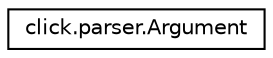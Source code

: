 digraph "Graphical Class Hierarchy"
{
 // LATEX_PDF_SIZE
  edge [fontname="Helvetica",fontsize="10",labelfontname="Helvetica",labelfontsize="10"];
  node [fontname="Helvetica",fontsize="10",shape=record];
  rankdir="LR";
  Node0 [label="click.parser.Argument",height=0.2,width=0.4,color="black", fillcolor="white", style="filled",URL="$classclick_1_1parser_1_1Argument.html",tooltip=" "];
}
